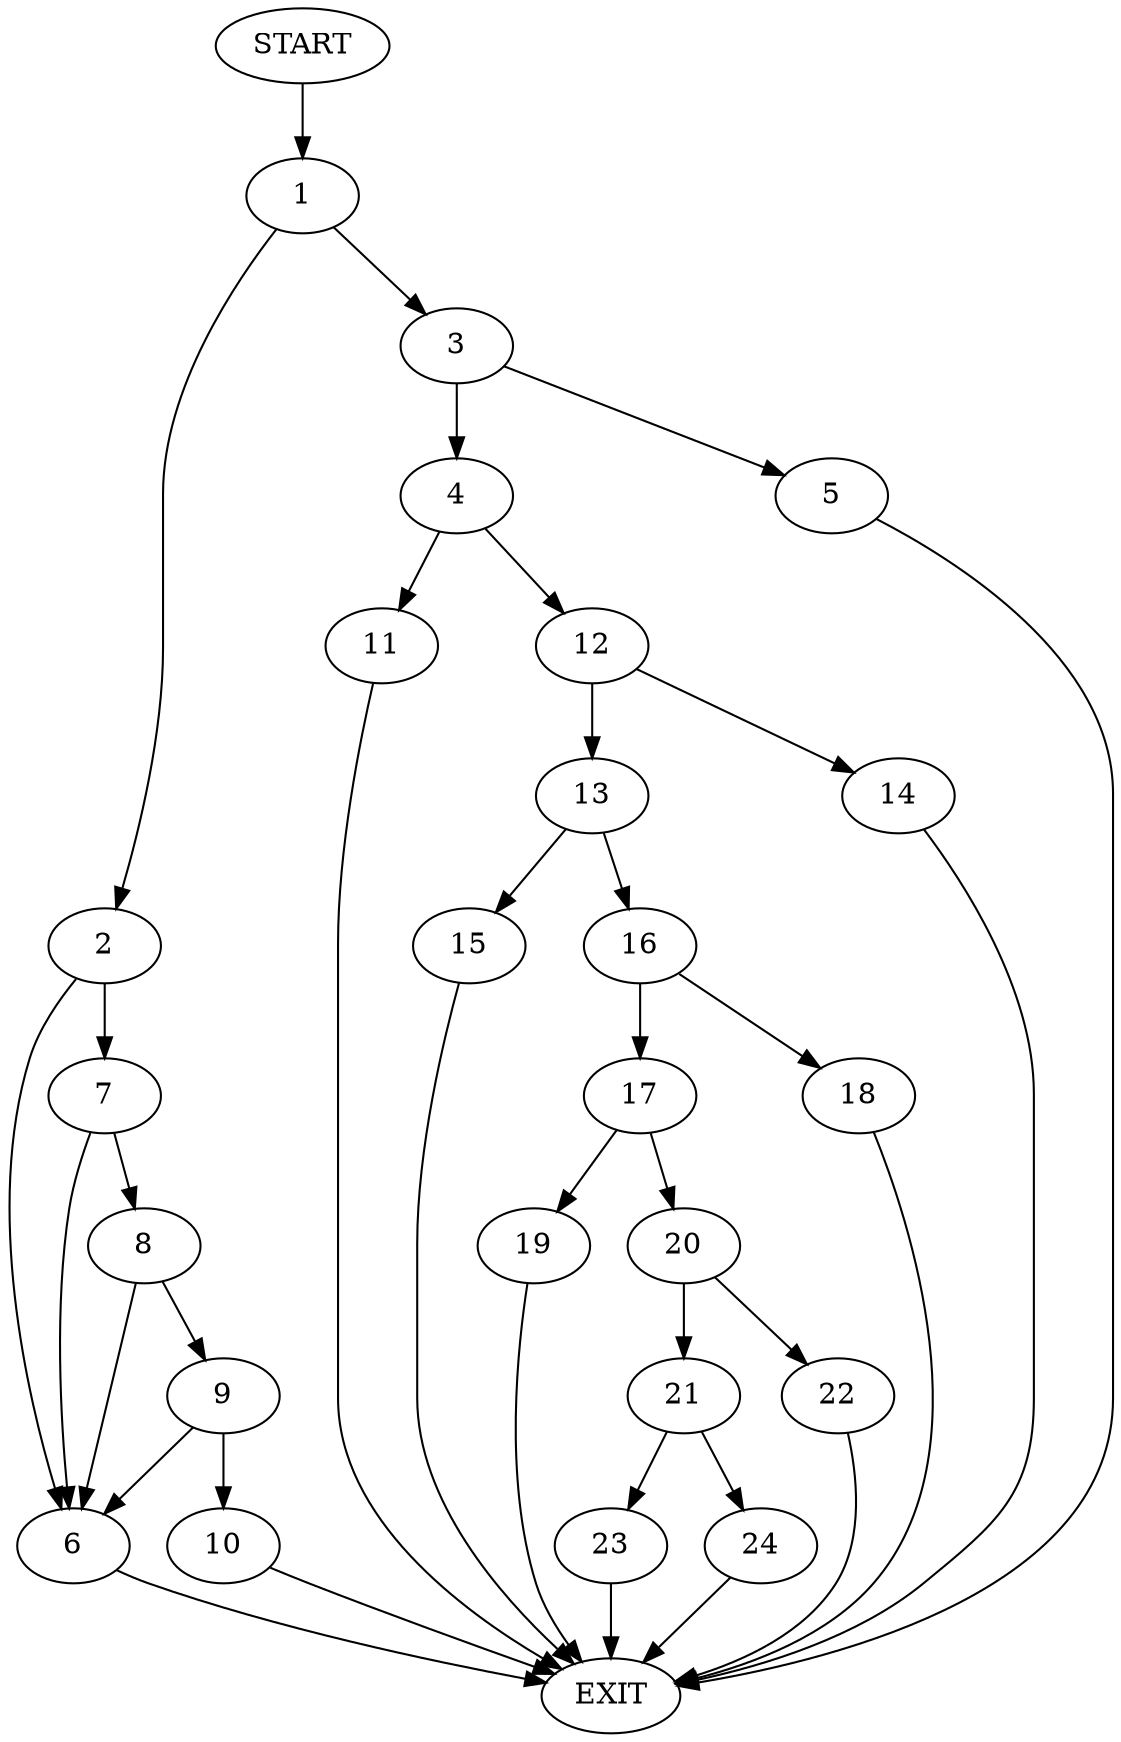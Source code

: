 digraph {
0 [label="START"]
25 [label="EXIT"]
0 -> 1
1 -> 2
1 -> 3
3 -> 4
3 -> 5
2 -> 6
2 -> 7
6 -> 25
7 -> 6
7 -> 8
8 -> 6
8 -> 9
9 -> 6
9 -> 10
10 -> 25
4 -> 11
4 -> 12
5 -> 25
11 -> 25
12 -> 13
12 -> 14
13 -> 15
13 -> 16
14 -> 25
15 -> 25
16 -> 17
16 -> 18
18 -> 25
17 -> 19
17 -> 20
19 -> 25
20 -> 21
20 -> 22
21 -> 23
21 -> 24
22 -> 25
23 -> 25
24 -> 25
}
